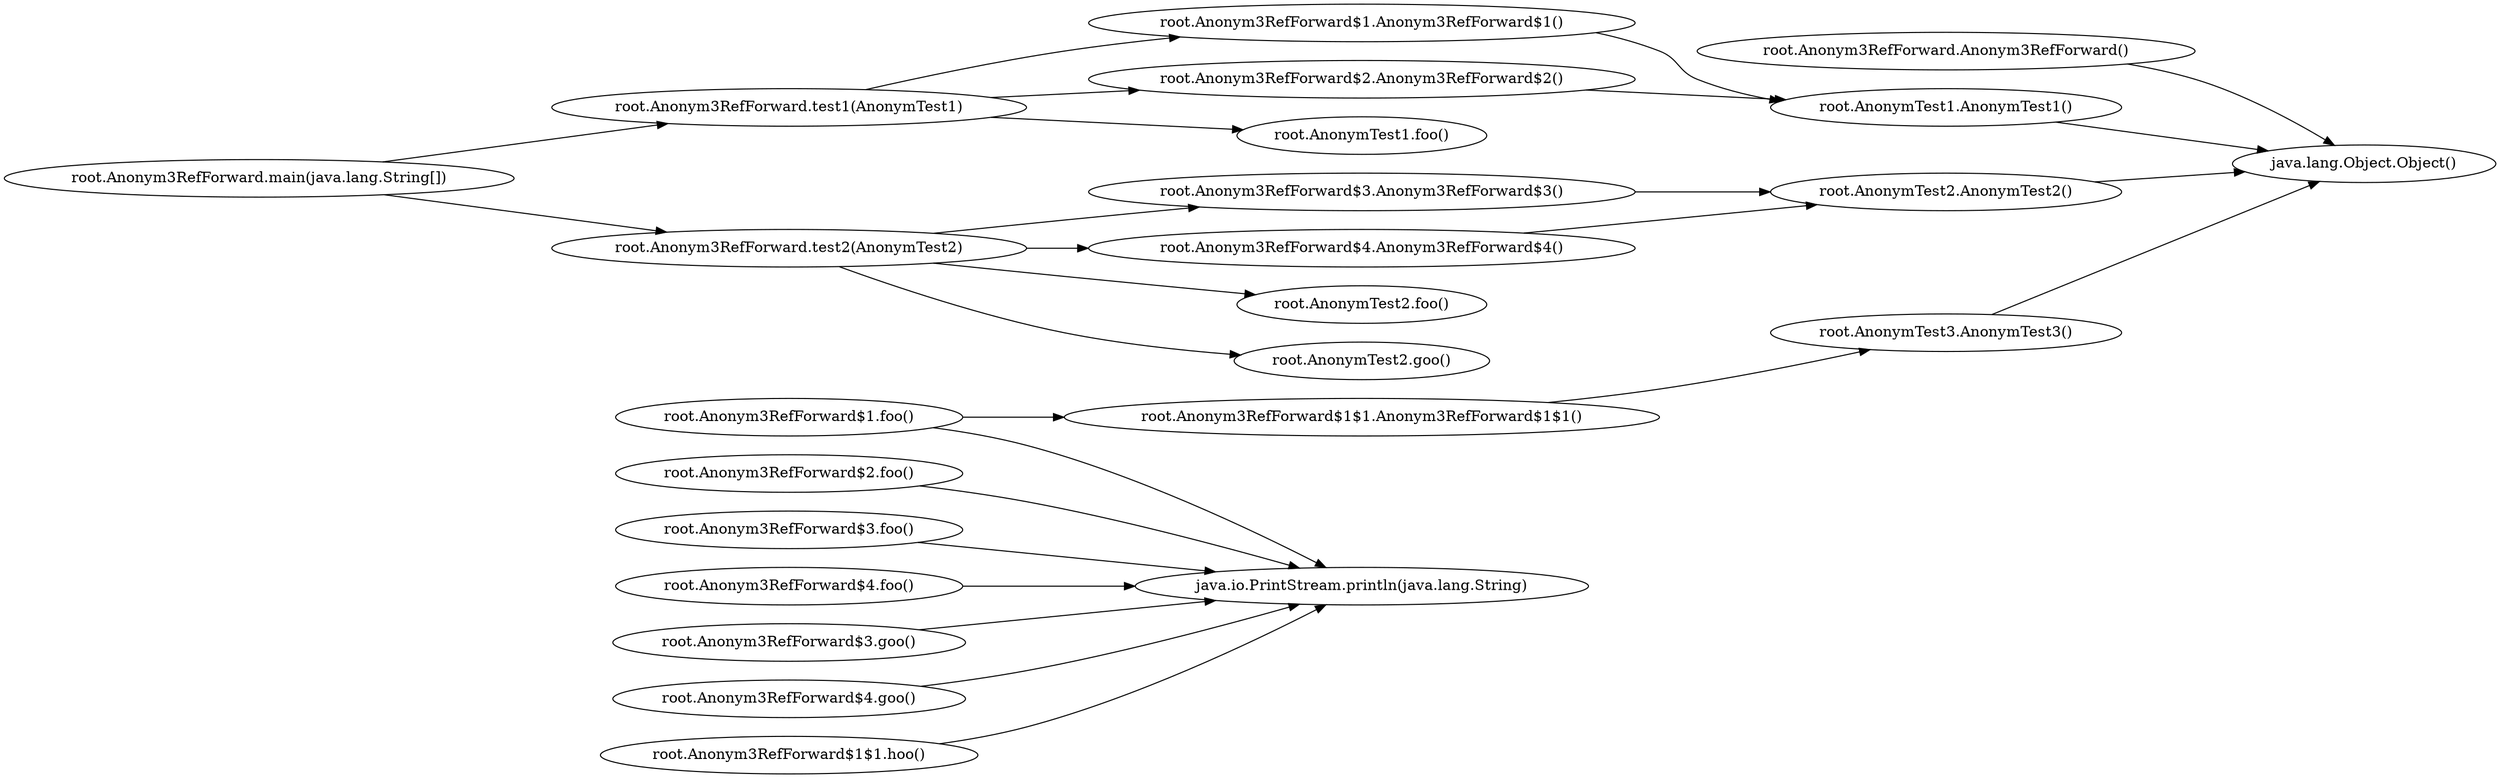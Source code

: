 digraph graphname {
rankdir="LR";
9 [label="root.Anonym3RefForward$1$1.Anonym3RefForward$1$1()"]
7 [label="root.Anonym3RefForward$1.Anonym3RefForward$1()"]
15 [label="root.Anonym3RefForward$2.Anonym3RefForward$2()"]
17 [label="root.Anonym3RefForward$3.Anonym3RefForward$3()"]
21 [label="root.Anonym3RefForward$4.Anonym3RefForward$4()"]
0 [label="root.Anonym3RefForward.Anonym3RefForward()"]
8 [label="root.AnonymTest1.AnonymTest1()"]
18 [label="root.AnonymTest2.AnonymTest2()"]
10 [label="root.AnonymTest3.AnonymTest3()"]
3 [label="root.AnonymTest1.foo()"]
5 [label="root.AnonymTest2.foo()"]
13 [label="root.Anonym3RefForward$1.foo()"]
16 [label="root.Anonym3RefForward$2.foo()"]
19 [label="root.Anonym3RefForward$3.foo()"]
22 [label="root.Anonym3RefForward$4.foo()"]
6 [label="root.AnonymTest2.goo()"]
20 [label="root.Anonym3RefForward$3.goo()"]
23 [label="root.Anonym3RefForward$4.goo()"]
11 [label="root.Anonym3RefForward$1$1.hoo()"]
1 [label="java.lang.Object.Object()"]
14 [label="root.Anonym3RefForward.main(java.lang.String[])"]
12 [label="java.io.PrintStream.println(java.lang.String)"]
2 [label="root.Anonym3RefForward.test1(AnonymTest1)"]
4 [label="root.Anonym3RefForward.test2(AnonymTest2)"]
0 -> 1
2 -> 3
2 -> 7
2 -> 15
4 -> 5
4 -> 6
4 -> 17
4 -> 21
7 -> 8
8 -> 1
9 -> 10
10 -> 1
11 -> 12
13 -> 9
13 -> 12
14 -> 2
14 -> 4
15 -> 8
16 -> 12
17 -> 18
18 -> 1
19 -> 12
20 -> 12
21 -> 18
22 -> 12
23 -> 12
}
